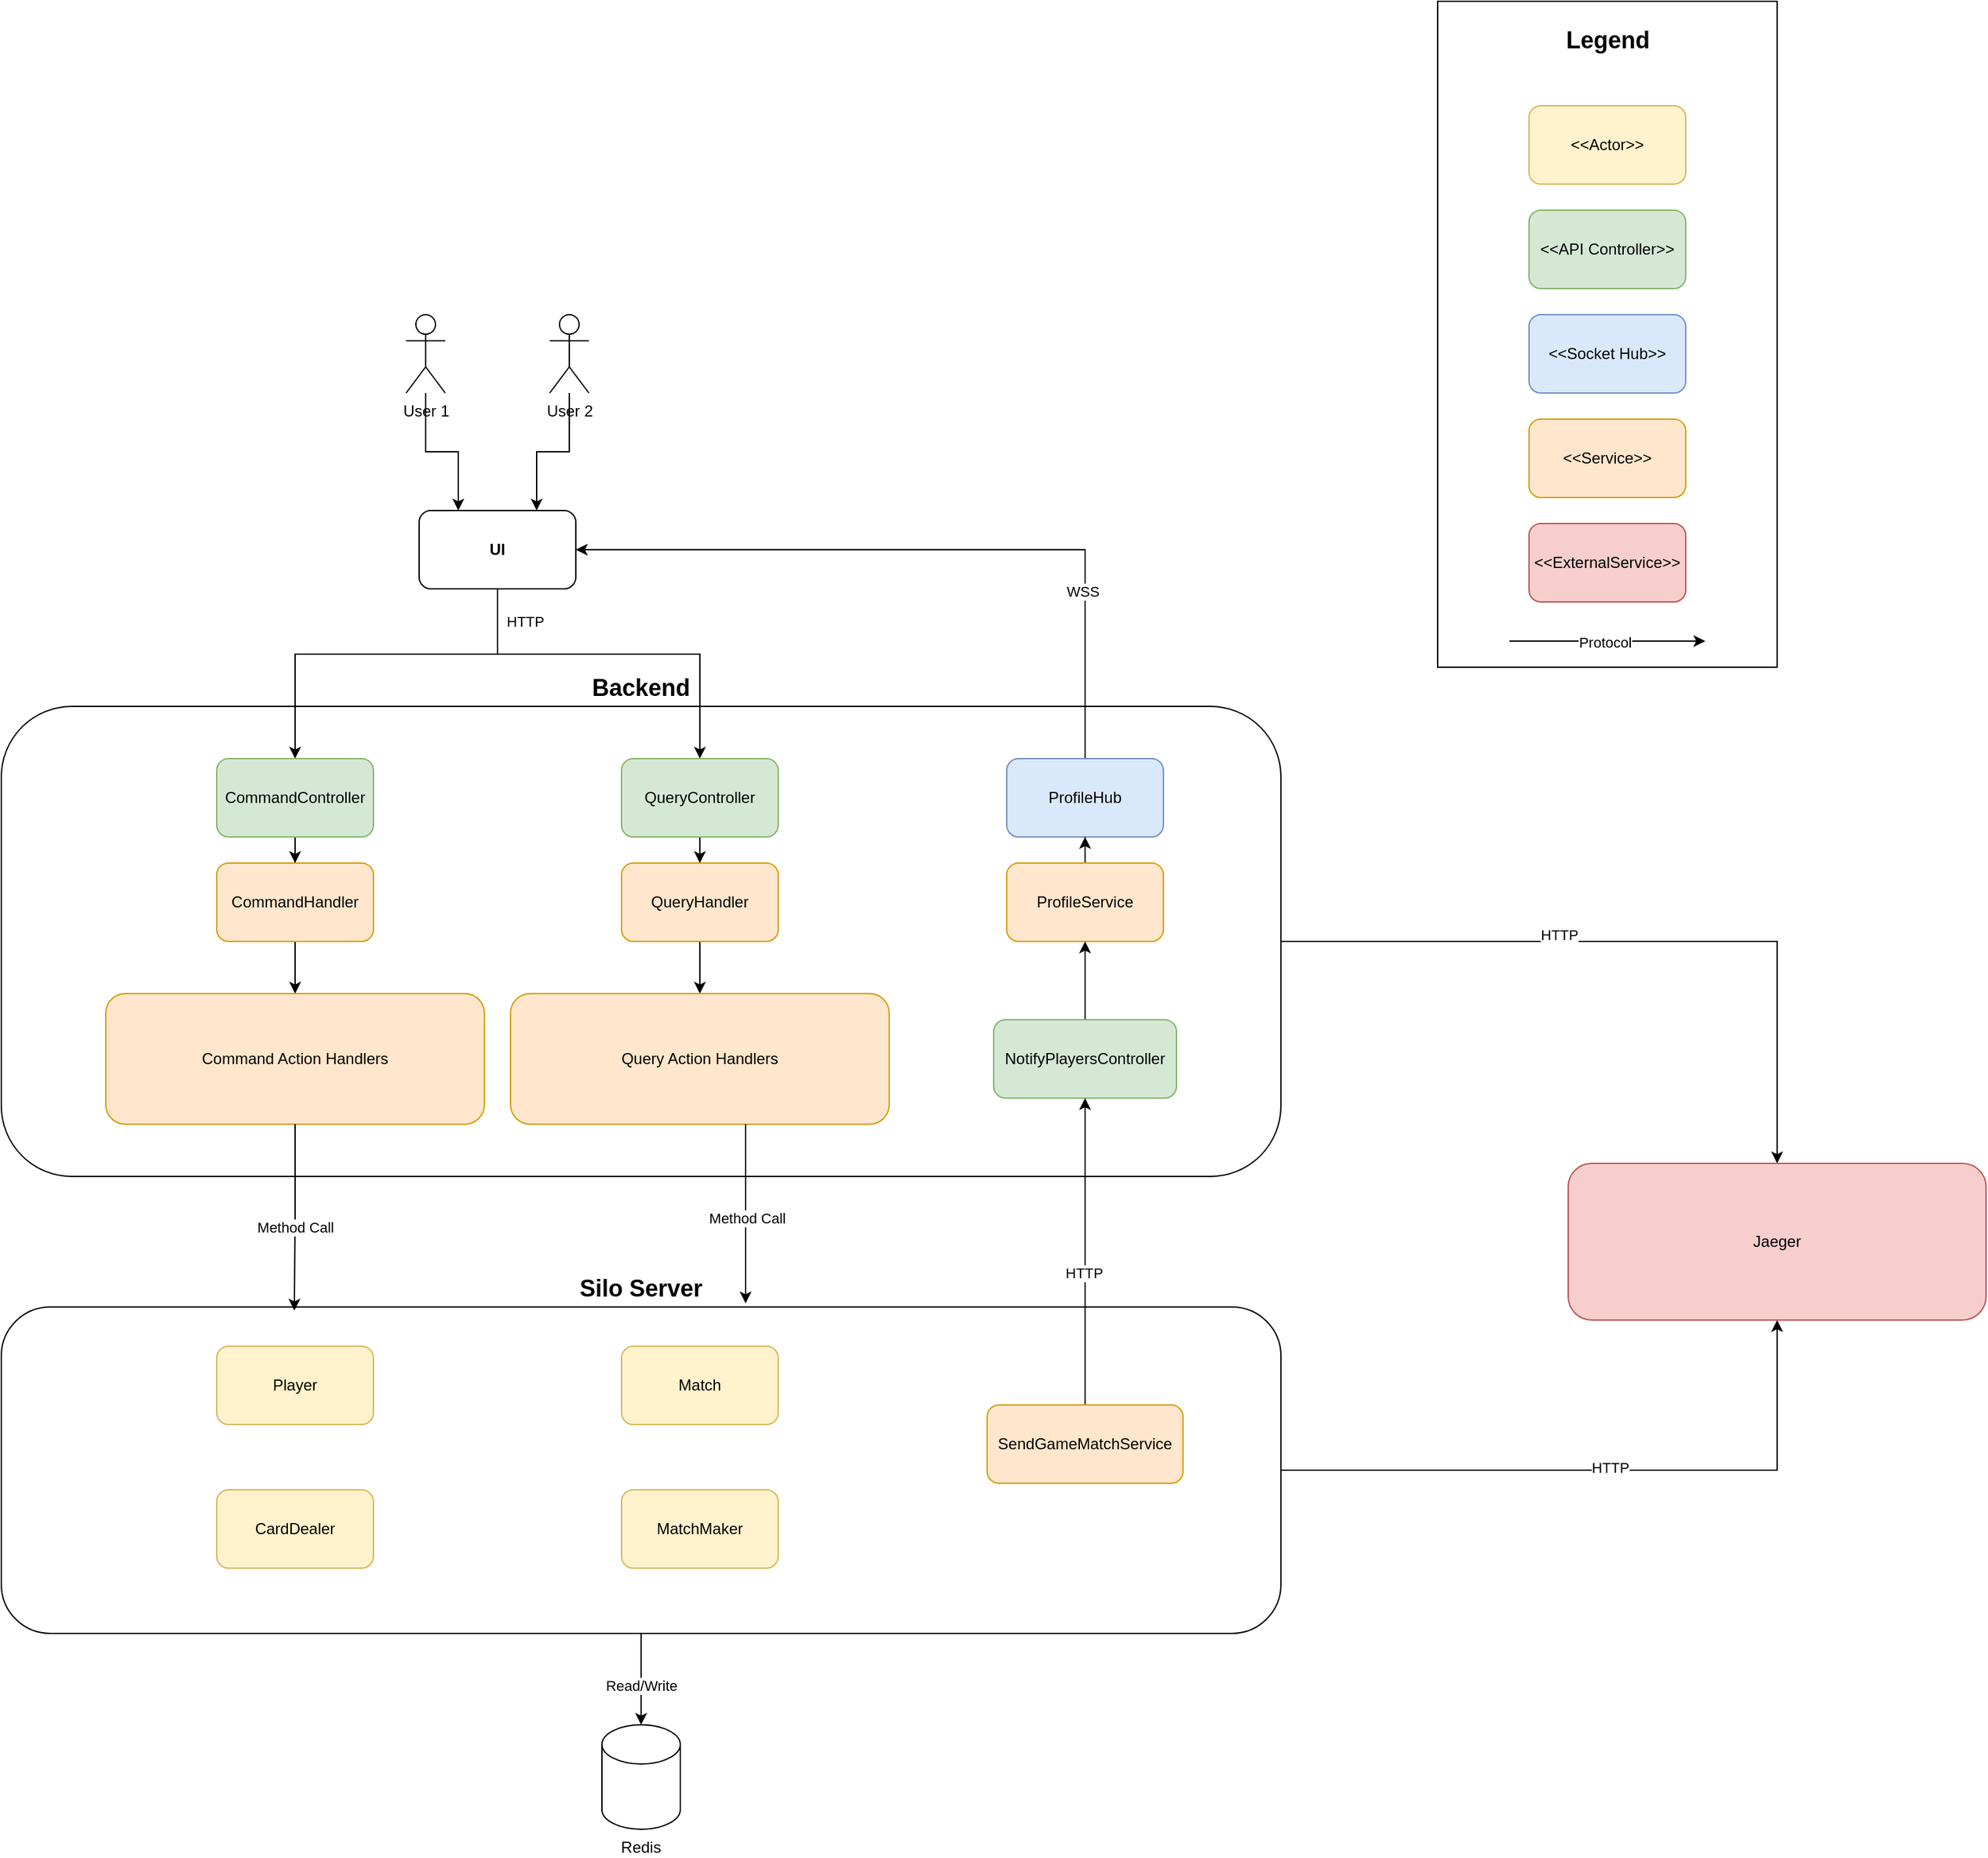 <mxfile version="25.0.3">
  <diagram name="Page-1" id="oXkzEY-oQWs-iURcSAVP">
    <mxGraphModel dx="1865" dy="2253" grid="1" gridSize="10" guides="1" tooltips="1" connect="1" arrows="1" fold="1" page="1" pageScale="1" pageWidth="827" pageHeight="1169" math="0" shadow="0">
      <root>
        <mxCell id="0" />
        <mxCell id="1" parent="0" />
        <mxCell id="1Lq24JRegQzs3EulA0CL-32" value="" style="rounded=0;whiteSpace=wrap;html=1;labelPosition=center;verticalLabelPosition=top;align=center;verticalAlign=bottom;" parent="1" vertex="1">
          <mxGeometry x="1100" y="-520" width="260" height="510" as="geometry" />
        </mxCell>
        <mxCell id="acBKIw57EiYT2RUyk9zV-19" style="edgeStyle=orthogonalEdgeStyle;rounded=0;orthogonalLoop=1;jettySize=auto;html=1;entryX=0.5;entryY=0;entryDx=0;entryDy=0;" edge="1" parent="1" source="1Lq24JRegQzs3EulA0CL-18" target="acBKIw57EiYT2RUyk9zV-18">
          <mxGeometry relative="1" as="geometry" />
        </mxCell>
        <mxCell id="acBKIw57EiYT2RUyk9zV-22" value="HTTP" style="edgeLabel;html=1;align=center;verticalAlign=middle;resizable=0;points=[];" vertex="1" connectable="0" parent="acBKIw57EiYT2RUyk9zV-19">
          <mxGeometry x="-0.225" y="5" relative="1" as="geometry">
            <mxPoint as="offset" />
          </mxGeometry>
        </mxCell>
        <mxCell id="1Lq24JRegQzs3EulA0CL-18" value="&lt;b&gt;&lt;font style=&quot;font-size: 18px;&quot;&gt;Backend&lt;/font&gt;&lt;/b&gt;" style="rounded=1;whiteSpace=wrap;html=1;align=center;labelPosition=center;verticalLabelPosition=top;verticalAlign=bottom;" parent="1" vertex="1">
          <mxGeometry y="20" width="980" height="360" as="geometry" />
        </mxCell>
        <mxCell id="acBKIw57EiYT2RUyk9zV-20" style="edgeStyle=orthogonalEdgeStyle;rounded=0;orthogonalLoop=1;jettySize=auto;html=1;entryX=0.5;entryY=1;entryDx=0;entryDy=0;" edge="1" parent="1" source="1Lq24JRegQzs3EulA0CL-28" target="acBKIw57EiYT2RUyk9zV-18">
          <mxGeometry relative="1" as="geometry" />
        </mxCell>
        <mxCell id="acBKIw57EiYT2RUyk9zV-21" value="HTTP" style="edgeLabel;html=1;align=center;verticalAlign=middle;resizable=0;points=[];" vertex="1" connectable="0" parent="acBKIw57EiYT2RUyk9zV-20">
          <mxGeometry x="0.018" y="2" relative="1" as="geometry">
            <mxPoint as="offset" />
          </mxGeometry>
        </mxCell>
        <mxCell id="1Lq24JRegQzs3EulA0CL-28" value="&lt;b&gt;&lt;font style=&quot;font-size: 18px;&quot;&gt;Silo Server&lt;/font&gt;&lt;/b&gt;" style="rounded=1;whiteSpace=wrap;html=1;labelPosition=center;verticalLabelPosition=top;align=center;verticalAlign=bottom;" parent="1" vertex="1">
          <mxGeometry y="480" width="980" height="250" as="geometry" />
        </mxCell>
        <mxCell id="1Lq24JRegQzs3EulA0CL-1" value="&amp;lt;&amp;lt;Actor&amp;gt;&amp;gt;" style="rounded=1;whiteSpace=wrap;html=1;fillColor=#fff2cc;strokeColor=#d6b656;" parent="1" vertex="1">
          <mxGeometry x="1170" y="-440" width="120" height="60" as="geometry" />
        </mxCell>
        <mxCell id="1Lq24JRegQzs3EulA0CL-4" value="Player" style="rounded=1;whiteSpace=wrap;html=1;fillColor=#fff2cc;strokeColor=#d6b656;" parent="1" vertex="1">
          <mxGeometry x="165" y="510" width="120" height="60" as="geometry" />
        </mxCell>
        <mxCell id="1Lq24JRegQzs3EulA0CL-6" value="MatchMaker" style="rounded=1;whiteSpace=wrap;html=1;fillColor=#fff2cc;strokeColor=#d6b656;" parent="1" vertex="1">
          <mxGeometry x="475" y="620" width="120" height="60" as="geometry" />
        </mxCell>
        <mxCell id="1Lq24JRegQzs3EulA0CL-7" value="CardDealer" style="rounded=1;whiteSpace=wrap;html=1;fillColor=#fff2cc;strokeColor=#d6b656;" parent="1" vertex="1">
          <mxGeometry x="165" y="620" width="120" height="60" as="geometry" />
        </mxCell>
        <mxCell id="1Lq24JRegQzs3EulA0CL-8" value="Match" style="rounded=1;whiteSpace=wrap;html=1;fillColor=#fff2cc;strokeColor=#d6b656;" parent="1" vertex="1">
          <mxGeometry x="475" y="510" width="120" height="60" as="geometry" />
        </mxCell>
        <mxCell id="1Lq24JRegQzs3EulA0CL-12" value="" style="endArrow=classic;html=1;rounded=0;" parent="1" edge="1">
          <mxGeometry width="50" height="50" relative="1" as="geometry">
            <mxPoint x="1155" y="-30" as="sourcePoint" />
            <mxPoint x="1305" y="-30" as="targetPoint" />
          </mxGeometry>
        </mxCell>
        <mxCell id="1Lq24JRegQzs3EulA0CL-13" value="Protocol" style="edgeLabel;html=1;align=center;verticalAlign=middle;resizable=0;points=[];" parent="1Lq24JRegQzs3EulA0CL-12" vertex="1" connectable="0">
          <mxGeometry x="-0.027" y="-1" relative="1" as="geometry">
            <mxPoint as="offset" />
          </mxGeometry>
        </mxCell>
        <mxCell id="1Lq24JRegQzs3EulA0CL-21" style="edgeStyle=orthogonalEdgeStyle;rounded=0;orthogonalLoop=1;jettySize=auto;html=1;entryX=0.5;entryY=0;entryDx=0;entryDy=0;" parent="1" source="1Lq24JRegQzs3EulA0CL-14" target="1Lq24JRegQzs3EulA0CL-19" edge="1">
          <mxGeometry relative="1" as="geometry">
            <Array as="points">
              <mxPoint x="380" y="-20" />
              <mxPoint x="225" y="-20" />
            </Array>
          </mxGeometry>
        </mxCell>
        <mxCell id="1Lq24JRegQzs3EulA0CL-22" value="HTTP" style="edgeLabel;html=1;align=center;verticalAlign=middle;resizable=0;points=[];" parent="1Lq24JRegQzs3EulA0CL-21" vertex="1" connectable="0">
          <mxGeometry x="-0.231" y="1" relative="1" as="geometry">
            <mxPoint x="80" y="-26" as="offset" />
          </mxGeometry>
        </mxCell>
        <mxCell id="1Lq24JRegQzs3EulA0CL-26" style="edgeStyle=orthogonalEdgeStyle;rounded=0;orthogonalLoop=1;jettySize=auto;html=1;entryX=0.5;entryY=0;entryDx=0;entryDy=0;" parent="1" source="1Lq24JRegQzs3EulA0CL-14" target="1Lq24JRegQzs3EulA0CL-25" edge="1">
          <mxGeometry relative="1" as="geometry">
            <Array as="points">
              <mxPoint x="380" y="-20" />
              <mxPoint x="535" y="-20" />
            </Array>
          </mxGeometry>
        </mxCell>
        <mxCell id="1Lq24JRegQzs3EulA0CL-14" value="&lt;b&gt;UI&lt;/b&gt;" style="rounded=1;whiteSpace=wrap;html=1;" parent="1" vertex="1">
          <mxGeometry x="320" y="-130" width="120" height="60" as="geometry" />
        </mxCell>
        <mxCell id="1Lq24JRegQzs3EulA0CL-23" style="edgeStyle=orthogonalEdgeStyle;rounded=0;orthogonalLoop=1;jettySize=auto;html=1;entryX=0.25;entryY=0;entryDx=0;entryDy=0;" parent="1" source="1Lq24JRegQzs3EulA0CL-15" target="1Lq24JRegQzs3EulA0CL-14" edge="1">
          <mxGeometry relative="1" as="geometry" />
        </mxCell>
        <mxCell id="1Lq24JRegQzs3EulA0CL-15" value="User 1" style="shape=umlActor;verticalLabelPosition=bottom;verticalAlign=top;html=1;outlineConnect=0;" parent="1" vertex="1">
          <mxGeometry x="310" y="-280" width="30" height="60" as="geometry" />
        </mxCell>
        <mxCell id="1Lq24JRegQzs3EulA0CL-24" style="edgeStyle=orthogonalEdgeStyle;rounded=0;orthogonalLoop=1;jettySize=auto;html=1;entryX=0.75;entryY=0;entryDx=0;entryDy=0;" parent="1" source="1Lq24JRegQzs3EulA0CL-16" target="1Lq24JRegQzs3EulA0CL-14" edge="1">
          <mxGeometry relative="1" as="geometry" />
        </mxCell>
        <mxCell id="1Lq24JRegQzs3EulA0CL-16" value="User 2" style="shape=umlActor;verticalLabelPosition=bottom;verticalAlign=top;html=1;outlineConnect=0;" parent="1" vertex="1">
          <mxGeometry x="420" y="-280" width="30" height="60" as="geometry" />
        </mxCell>
        <mxCell id="1Lq24JRegQzs3EulA0CL-34" style="edgeStyle=orthogonalEdgeStyle;rounded=0;orthogonalLoop=1;jettySize=auto;html=1;entryX=0.5;entryY=0;entryDx=0;entryDy=0;" parent="1" source="1Lq24JRegQzs3EulA0CL-19" target="1Lq24JRegQzs3EulA0CL-31" edge="1">
          <mxGeometry relative="1" as="geometry" />
        </mxCell>
        <mxCell id="1Lq24JRegQzs3EulA0CL-19" value="CommandController" style="rounded=1;whiteSpace=wrap;html=1;fillColor=#d5e8d4;strokeColor=#82b366;" parent="1" vertex="1">
          <mxGeometry x="165" y="60" width="120" height="60" as="geometry" />
        </mxCell>
        <mxCell id="1Lq24JRegQzs3EulA0CL-20" value="&amp;lt;&amp;lt;API Controller&amp;gt;&amp;gt;" style="rounded=1;whiteSpace=wrap;html=1;fillColor=#d5e8d4;strokeColor=#82b366;" parent="1" vertex="1">
          <mxGeometry x="1170" y="-360" width="120" height="60" as="geometry" />
        </mxCell>
        <mxCell id="1Lq24JRegQzs3EulA0CL-36" style="edgeStyle=orthogonalEdgeStyle;rounded=0;orthogonalLoop=1;jettySize=auto;html=1;entryX=0.5;entryY=0;entryDx=0;entryDy=0;" parent="1" source="1Lq24JRegQzs3EulA0CL-25" target="1Lq24JRegQzs3EulA0CL-35" edge="1">
          <mxGeometry relative="1" as="geometry" />
        </mxCell>
        <mxCell id="1Lq24JRegQzs3EulA0CL-25" value="QueryController" style="rounded=1;whiteSpace=wrap;html=1;fillColor=#d5e8d4;strokeColor=#82b366;" parent="1" vertex="1">
          <mxGeometry x="475" y="60" width="120" height="60" as="geometry" />
        </mxCell>
        <mxCell id="1Lq24JRegQzs3EulA0CL-27" value="Redis" style="shape=cylinder3;whiteSpace=wrap;html=1;boundedLbl=1;backgroundOutline=1;size=15;labelPosition=center;verticalLabelPosition=bottom;align=center;verticalAlign=top;" parent="1" vertex="1">
          <mxGeometry x="460" y="800" width="60" height="80" as="geometry" />
        </mxCell>
        <mxCell id="1Lq24JRegQzs3EulA0CL-29" style="edgeStyle=orthogonalEdgeStyle;rounded=0;orthogonalLoop=1;jettySize=auto;html=1;entryX=0.5;entryY=0;entryDx=0;entryDy=0;entryPerimeter=0;" parent="1" source="1Lq24JRegQzs3EulA0CL-28" target="1Lq24JRegQzs3EulA0CL-27" edge="1">
          <mxGeometry relative="1" as="geometry" />
        </mxCell>
        <mxCell id="1Lq24JRegQzs3EulA0CL-30" value="Read/Write" style="edgeLabel;html=1;align=center;verticalAlign=middle;resizable=0;points=[];" parent="1Lq24JRegQzs3EulA0CL-29" vertex="1" connectable="0">
          <mxGeometry x="0.133" relative="1" as="geometry">
            <mxPoint as="offset" />
          </mxGeometry>
        </mxCell>
        <mxCell id="1Lq24JRegQzs3EulA0CL-52" style="edgeStyle=orthogonalEdgeStyle;rounded=0;orthogonalLoop=1;jettySize=auto;html=1;entryX=0.5;entryY=0;entryDx=0;entryDy=0;" parent="1" source="1Lq24JRegQzs3EulA0CL-31" target="1Lq24JRegQzs3EulA0CL-51" edge="1">
          <mxGeometry relative="1" as="geometry" />
        </mxCell>
        <mxCell id="1Lq24JRegQzs3EulA0CL-31" value="CommandHandler" style="rounded=1;whiteSpace=wrap;html=1;fillColor=#ffe6cc;strokeColor=#d79b00;" parent="1" vertex="1">
          <mxGeometry x="165" y="140" width="120" height="60" as="geometry" />
        </mxCell>
        <mxCell id="1Lq24JRegQzs3EulA0CL-33" value="&amp;lt;&amp;lt;Service&amp;gt;&amp;gt;" style="rounded=1;whiteSpace=wrap;html=1;fillColor=#ffe6cc;strokeColor=#d79b00;" parent="1" vertex="1">
          <mxGeometry x="1170" y="-200" width="120" height="60" as="geometry" />
        </mxCell>
        <mxCell id="1Lq24JRegQzs3EulA0CL-54" style="edgeStyle=orthogonalEdgeStyle;rounded=0;orthogonalLoop=1;jettySize=auto;html=1;entryX=0.5;entryY=0;entryDx=0;entryDy=0;" parent="1" source="1Lq24JRegQzs3EulA0CL-35" target="1Lq24JRegQzs3EulA0CL-53" edge="1">
          <mxGeometry relative="1" as="geometry" />
        </mxCell>
        <mxCell id="1Lq24JRegQzs3EulA0CL-35" value="QueryHandler" style="rounded=1;whiteSpace=wrap;html=1;fillColor=#ffe6cc;strokeColor=#d79b00;" parent="1" vertex="1">
          <mxGeometry x="475" y="140" width="120" height="60" as="geometry" />
        </mxCell>
        <mxCell id="1Lq24JRegQzs3EulA0CL-51" value="Command Action Handlers" style="rounded=1;whiteSpace=wrap;html=1;fillColor=#ffe6cc;strokeColor=#d79b00;" parent="1" vertex="1">
          <mxGeometry x="80" y="240" width="290" height="100" as="geometry" />
        </mxCell>
        <mxCell id="1Lq24JRegQzs3EulA0CL-53" value="Query Action Handlers" style="rounded=1;whiteSpace=wrap;html=1;fillColor=#ffe6cc;strokeColor=#d79b00;" parent="1" vertex="1">
          <mxGeometry x="390" y="240" width="290" height="100" as="geometry" />
        </mxCell>
        <mxCell id="1Lq24JRegQzs3EulA0CL-61" style="edgeStyle=orthogonalEdgeStyle;rounded=0;orthogonalLoop=1;jettySize=auto;html=1;entryX=1;entryY=0.5;entryDx=0;entryDy=0;" parent="1" source="1Lq24JRegQzs3EulA0CL-57" target="1Lq24JRegQzs3EulA0CL-14" edge="1">
          <mxGeometry relative="1" as="geometry">
            <Array as="points">
              <mxPoint x="830" y="-100" />
            </Array>
          </mxGeometry>
        </mxCell>
        <mxCell id="1Lq24JRegQzs3EulA0CL-68" value="WSS" style="edgeLabel;html=1;align=center;verticalAlign=middle;resizable=0;points=[];" parent="1Lq24JRegQzs3EulA0CL-61" vertex="1" connectable="0">
          <mxGeometry x="-0.534" y="2" relative="1" as="geometry">
            <mxPoint as="offset" />
          </mxGeometry>
        </mxCell>
        <mxCell id="1Lq24JRegQzs3EulA0CL-57" value="ProfileHub" style="rounded=1;whiteSpace=wrap;html=1;fillColor=#dae8fc;strokeColor=#6c8ebf;" parent="1" vertex="1">
          <mxGeometry x="770" y="60" width="120" height="60" as="geometry" />
        </mxCell>
        <mxCell id="1Lq24JRegQzs3EulA0CL-62" style="edgeStyle=orthogonalEdgeStyle;rounded=0;orthogonalLoop=1;jettySize=auto;html=1;" parent="1" source="1Lq24JRegQzs3EulA0CL-60" target="1Lq24JRegQzs3EulA0CL-57" edge="1">
          <mxGeometry relative="1" as="geometry" />
        </mxCell>
        <mxCell id="1Lq24JRegQzs3EulA0CL-60" value="ProfileService" style="rounded=1;whiteSpace=wrap;html=1;fillColor=#ffe6cc;strokeColor=#d79b00;" parent="1" vertex="1">
          <mxGeometry x="770" y="140" width="120" height="60" as="geometry" />
        </mxCell>
        <mxCell id="acBKIw57EiYT2RUyk9zV-2" style="edgeStyle=orthogonalEdgeStyle;rounded=0;orthogonalLoop=1;jettySize=auto;html=1;entryX=0.546;entryY=-0.011;entryDx=0;entryDy=0;entryPerimeter=0;" edge="1" parent="1">
          <mxGeometry relative="1" as="geometry">
            <mxPoint x="569.997" y="340" as="sourcePoint" />
            <mxPoint x="570.01" y="477.25" as="targetPoint" />
          </mxGeometry>
        </mxCell>
        <mxCell id="acBKIw57EiYT2RUyk9zV-11" value="Method Call" style="edgeLabel;html=1;align=center;verticalAlign=middle;resizable=0;points=[];" vertex="1" connectable="0" parent="acBKIw57EiYT2RUyk9zV-2">
          <mxGeometry x="0.049" y="1" relative="1" as="geometry">
            <mxPoint as="offset" />
          </mxGeometry>
        </mxCell>
        <mxCell id="acBKIw57EiYT2RUyk9zV-4" style="edgeStyle=orthogonalEdgeStyle;rounded=0;orthogonalLoop=1;jettySize=auto;html=1;entryX=0.229;entryY=0.011;entryDx=0;entryDy=0;entryPerimeter=0;" edge="1" parent="1" source="1Lq24JRegQzs3EulA0CL-51" target="1Lq24JRegQzs3EulA0CL-28">
          <mxGeometry relative="1" as="geometry" />
        </mxCell>
        <mxCell id="acBKIw57EiYT2RUyk9zV-12" value="Method Call" style="edgeLabel;html=1;align=center;verticalAlign=middle;resizable=0;points=[];" vertex="1" connectable="0" parent="acBKIw57EiYT2RUyk9zV-4">
          <mxGeometry x="0.088" relative="1" as="geometry">
            <mxPoint y="1" as="offset" />
          </mxGeometry>
        </mxCell>
        <mxCell id="acBKIw57EiYT2RUyk9zV-6" value="&amp;lt;&amp;lt;Socket Hub&amp;gt;&amp;gt;" style="rounded=1;whiteSpace=wrap;html=1;fillColor=#dae8fc;strokeColor=#6c8ebf;" vertex="1" parent="1">
          <mxGeometry x="1170" y="-280" width="120" height="60" as="geometry" />
        </mxCell>
        <mxCell id="acBKIw57EiYT2RUyk9zV-14" style="edgeStyle=orthogonalEdgeStyle;rounded=0;orthogonalLoop=1;jettySize=auto;html=1;" edge="1" parent="1" source="acBKIw57EiYT2RUyk9zV-7" target="1Lq24JRegQzs3EulA0CL-60">
          <mxGeometry relative="1" as="geometry" />
        </mxCell>
        <mxCell id="acBKIw57EiYT2RUyk9zV-7" value="NotifyPlayersController" style="rounded=1;whiteSpace=wrap;html=1;fillColor=#d5e8d4;strokeColor=#82b366;" vertex="1" parent="1">
          <mxGeometry x="760" y="260" width="140" height="60" as="geometry" />
        </mxCell>
        <mxCell id="acBKIw57EiYT2RUyk9zV-10" style="edgeStyle=orthogonalEdgeStyle;rounded=0;orthogonalLoop=1;jettySize=auto;html=1;entryX=0.5;entryY=1;entryDx=0;entryDy=0;exitX=0.5;exitY=0;exitDx=0;exitDy=0;" edge="1" parent="1" source="acBKIw57EiYT2RUyk9zV-15" target="acBKIw57EiYT2RUyk9zV-7">
          <mxGeometry relative="1" as="geometry">
            <mxPoint x="830" y="510" as="sourcePoint" />
          </mxGeometry>
        </mxCell>
        <mxCell id="acBKIw57EiYT2RUyk9zV-13" value="HTTP" style="edgeLabel;html=1;align=center;verticalAlign=middle;resizable=0;points=[];" vertex="1" connectable="0" parent="acBKIw57EiYT2RUyk9zV-10">
          <mxGeometry x="-0.151" y="1" relative="1" as="geometry">
            <mxPoint y="-1" as="offset" />
          </mxGeometry>
        </mxCell>
        <mxCell id="acBKIw57EiYT2RUyk9zV-15" value="SendGameMatchService" style="rounded=1;whiteSpace=wrap;html=1;fillColor=#ffe6cc;strokeColor=#d79b00;" vertex="1" parent="1">
          <mxGeometry x="755" y="555" width="150" height="60" as="geometry" />
        </mxCell>
        <mxCell id="acBKIw57EiYT2RUyk9zV-16" value="Legend" style="text;html=1;align=center;verticalAlign=middle;resizable=0;points=[];autosize=1;strokeColor=none;fillColor=none;fontStyle=1;fontSize=18;" vertex="1" parent="1">
          <mxGeometry x="1190" y="-510" width="80" height="40" as="geometry" />
        </mxCell>
        <mxCell id="acBKIw57EiYT2RUyk9zV-17" value="&amp;lt;&amp;lt;ExternalService&amp;gt;&amp;gt;" style="rounded=1;whiteSpace=wrap;html=1;fillColor=#f8cecc;strokeColor=#b85450;" vertex="1" parent="1">
          <mxGeometry x="1170" y="-120" width="120" height="60" as="geometry" />
        </mxCell>
        <mxCell id="acBKIw57EiYT2RUyk9zV-18" value="Jaeger" style="rounded=1;whiteSpace=wrap;html=1;fillColor=#f8cecc;strokeColor=#b85450;" vertex="1" parent="1">
          <mxGeometry x="1200" y="370" width="320" height="120" as="geometry" />
        </mxCell>
      </root>
    </mxGraphModel>
  </diagram>
</mxfile>
